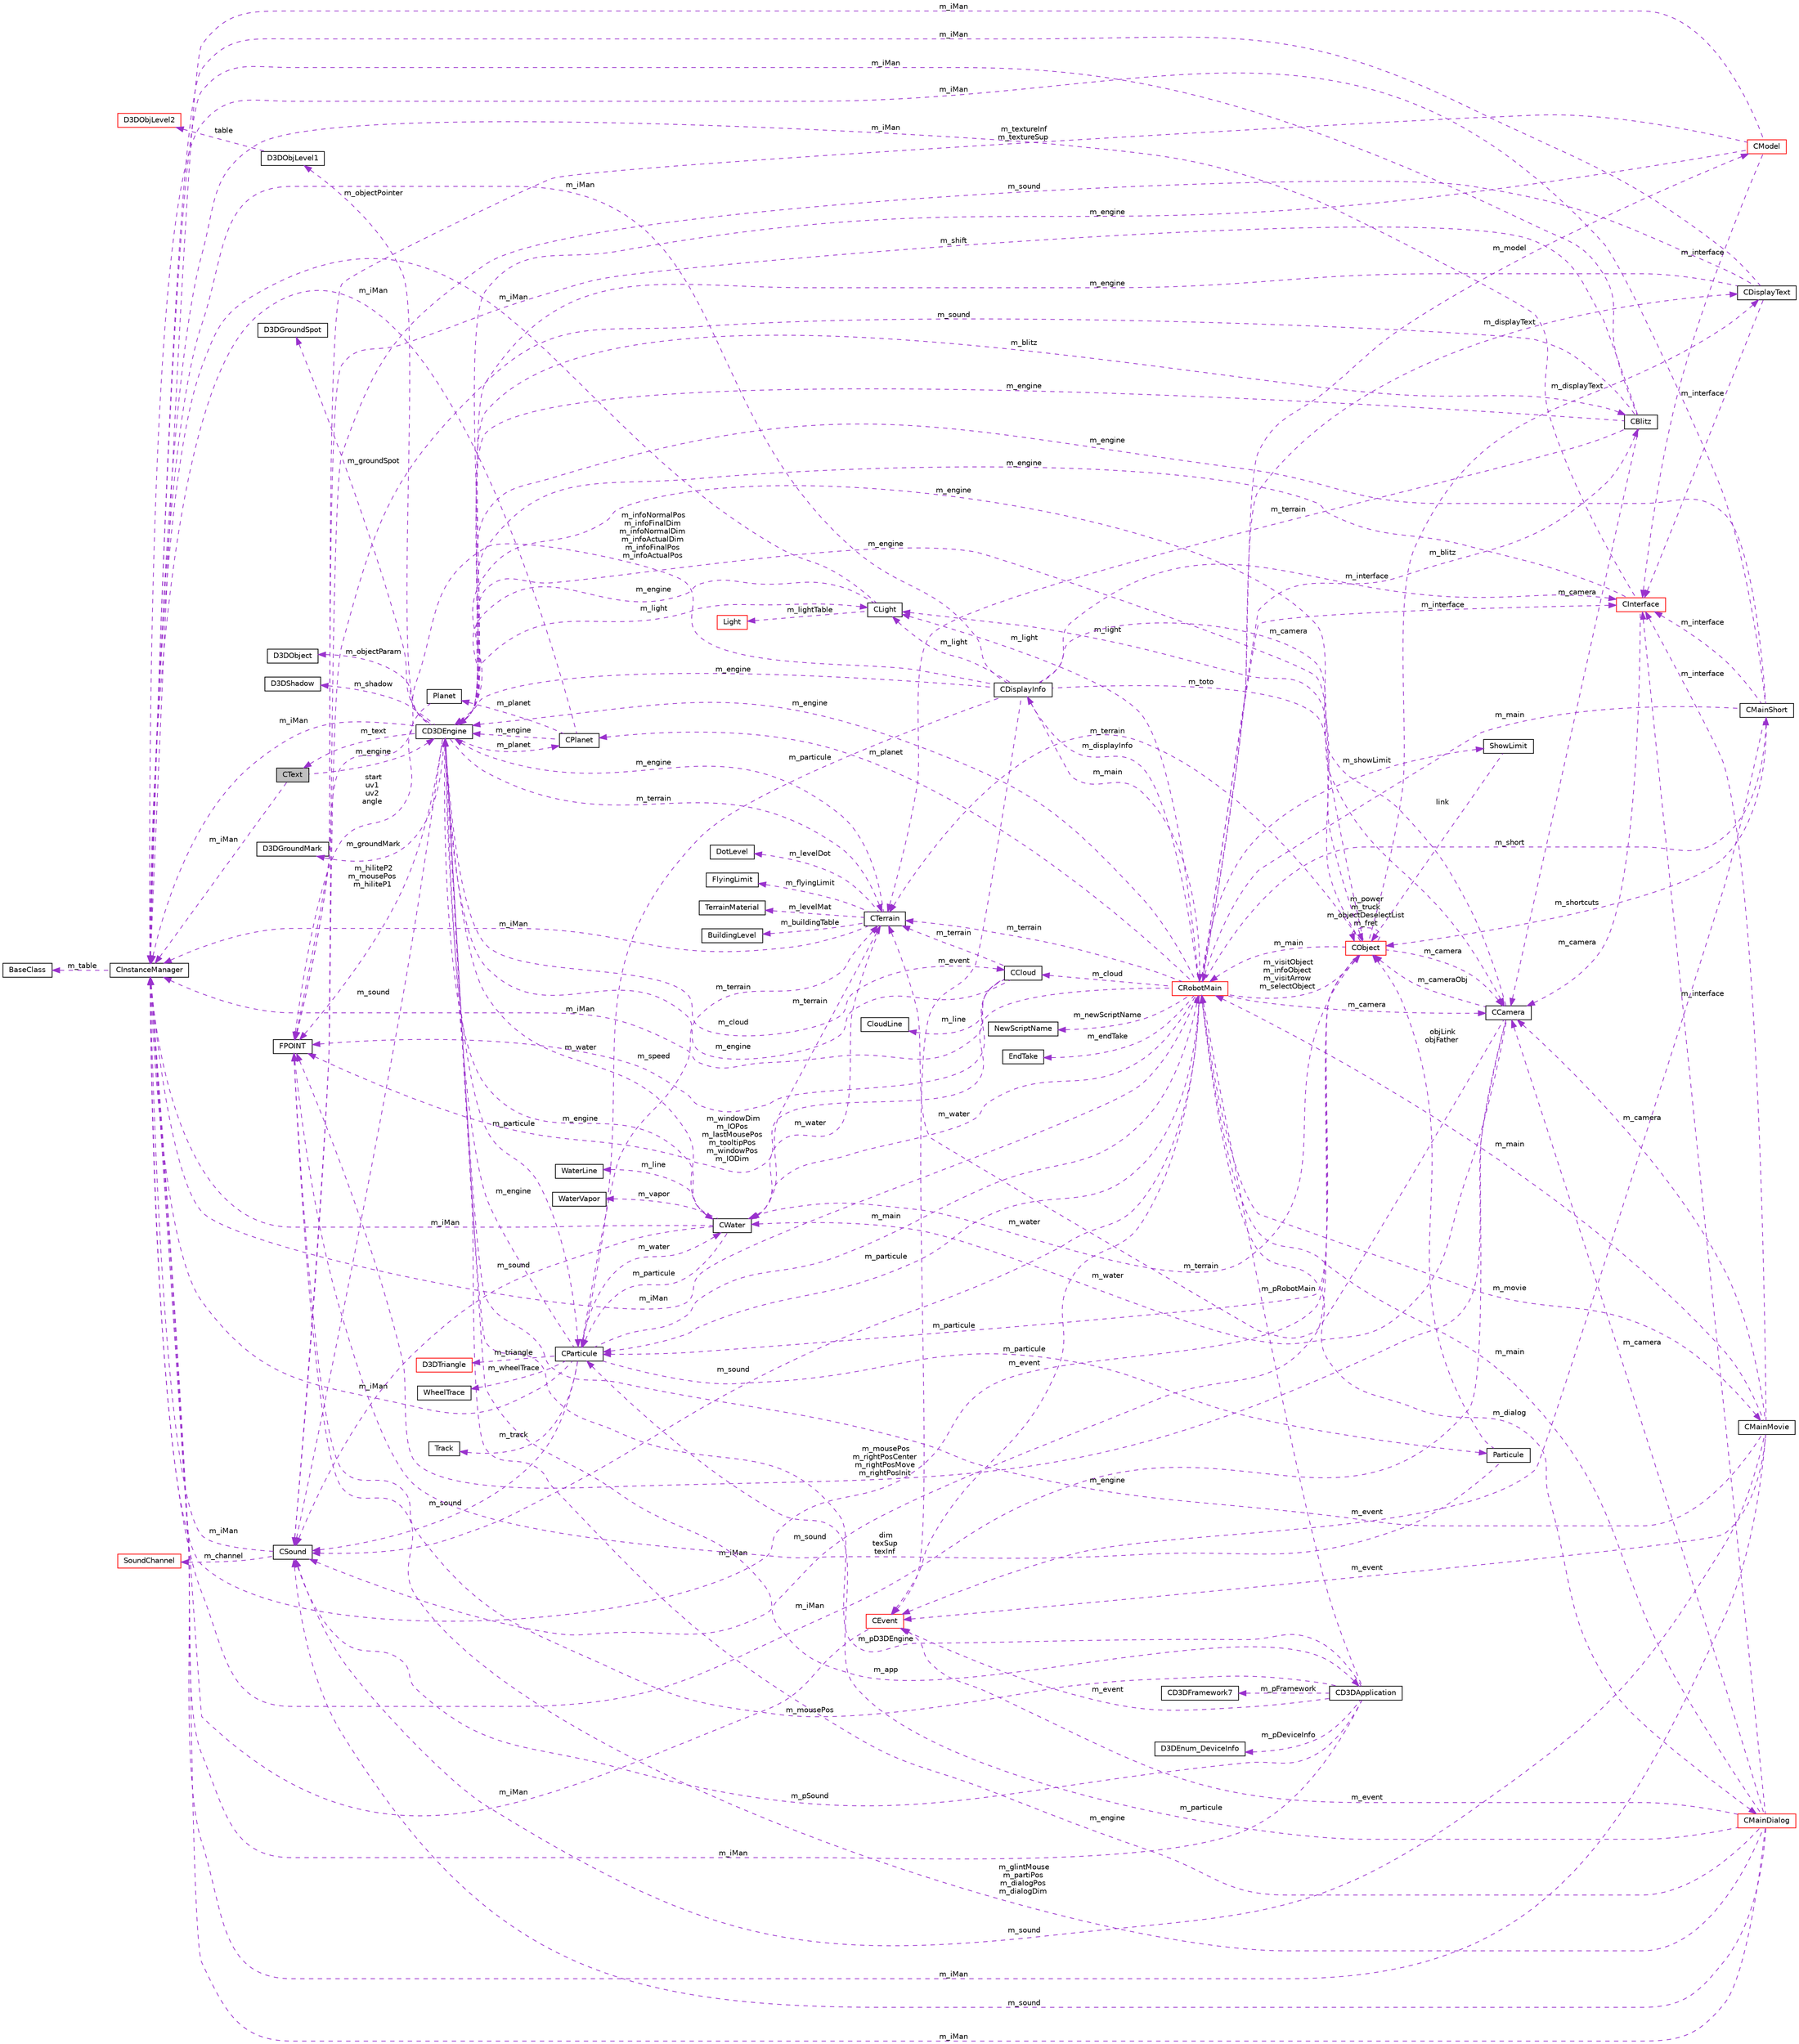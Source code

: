 digraph G
{
  edge [fontname="Helvetica",fontsize="10",labelfontname="Helvetica",labelfontsize="10"];
  node [fontname="Helvetica",fontsize="10",shape=record];
  rankdir="LR";
  Node1 [label="CText",height=0.2,width=0.4,color="black", fillcolor="grey75", style="filled" fontcolor="black"];
  Node2 -> Node1 [dir="back",color="darkorchid3",fontsize="10",style="dashed",label=" m_iMan" ,fontname="Helvetica"];
  Node2 [label="CInstanceManager",height=0.2,width=0.4,color="black", fillcolor="white", style="filled",URL="$class_c_instance_manager.html"];
  Node3 -> Node2 [dir="back",color="darkorchid3",fontsize="10",style="dashed",label=" m_table" ,fontname="Helvetica"];
  Node3 [label="BaseClass",height=0.2,width=0.4,color="black", fillcolor="white", style="filled",URL="$struct_base_class.html"];
  Node4 -> Node1 [dir="back",color="darkorchid3",fontsize="10",style="dashed",label=" m_engine" ,fontname="Helvetica"];
  Node4 [label="CD3DEngine",height=0.2,width=0.4,color="black", fillcolor="white", style="filled",URL="$class_c_d3_d_engine.html"];
  Node5 -> Node4 [dir="back",color="darkorchid3",fontsize="10",style="dashed",label=" m_groundMark" ,fontname="Helvetica"];
  Node5 [label="D3DGroundMark",height=0.2,width=0.4,color="black", fillcolor="white", style="filled",URL="$struct_d3_d_ground_mark.html"];
  Node6 -> Node4 [dir="back",color="darkorchid3",fontsize="10",style="dashed",label=" m_particule" ,fontname="Helvetica"];
  Node6 [label="CParticule",height=0.2,width=0.4,color="black", fillcolor="white", style="filled",URL="$class_c_particule.html"];
  Node7 -> Node6 [dir="back",color="darkorchid3",fontsize="10",style="dashed",label=" m_water" ,fontname="Helvetica"];
  Node7 [label="CWater",height=0.2,width=0.4,color="black", fillcolor="white", style="filled",URL="$class_c_water.html"];
  Node6 -> Node7 [dir="back",color="darkorchid3",fontsize="10",style="dashed",label=" m_particule" ,fontname="Helvetica"];
  Node2 -> Node7 [dir="back",color="darkorchid3",fontsize="10",style="dashed",label=" m_iMan" ,fontname="Helvetica"];
  Node8 -> Node7 [dir="back",color="darkorchid3",fontsize="10",style="dashed",label=" m_terrain" ,fontname="Helvetica"];
  Node8 [label="CTerrain",height=0.2,width=0.4,color="black", fillcolor="white", style="filled",URL="$class_c_terrain.html"];
  Node9 -> Node8 [dir="back",color="darkorchid3",fontsize="10",style="dashed",label=" m_levelMat" ,fontname="Helvetica"];
  Node9 [label="TerrainMaterial",height=0.2,width=0.4,color="black", fillcolor="white", style="filled",URL="$struct_terrain_material.html"];
  Node7 -> Node8 [dir="back",color="darkorchid3",fontsize="10",style="dashed",label=" m_water" ,fontname="Helvetica"];
  Node10 -> Node8 [dir="back",color="darkorchid3",fontsize="10",style="dashed",label=" m_buildingTable" ,fontname="Helvetica"];
  Node10 [label="BuildingLevel",height=0.2,width=0.4,color="black", fillcolor="white", style="filled",URL="$struct_building_level.html"];
  Node2 -> Node8 [dir="back",color="darkorchid3",fontsize="10",style="dashed",label=" m_iMan" ,fontname="Helvetica"];
  Node11 -> Node8 [dir="back",color="darkorchid3",fontsize="10",style="dashed",label=" m_levelDot" ,fontname="Helvetica"];
  Node11 [label="DotLevel",height=0.2,width=0.4,color="black", fillcolor="white", style="filled",URL="$struct_dot_level.html"];
  Node4 -> Node8 [dir="back",color="darkorchid3",fontsize="10",style="dashed",label=" m_engine" ,fontname="Helvetica"];
  Node12 -> Node8 [dir="back",color="darkorchid3",fontsize="10",style="dashed",label=" m_flyingLimit" ,fontname="Helvetica"];
  Node12 [label="FlyingLimit",height=0.2,width=0.4,color="black", fillcolor="white", style="filled",URL="$struct_flying_limit.html"];
  Node13 -> Node7 [dir="back",color="darkorchid3",fontsize="10",style="dashed",label=" m_line" ,fontname="Helvetica"];
  Node13 [label="WaterLine",height=0.2,width=0.4,color="black", fillcolor="white", style="filled",URL="$struct_water_line.html"];
  Node14 -> Node7 [dir="back",color="darkorchid3",fontsize="10",style="dashed",label=" m_sound" ,fontname="Helvetica"];
  Node14 [label="CSound",height=0.2,width=0.4,color="black", fillcolor="white", style="filled",URL="$class_c_sound.html"];
  Node2 -> Node14 [dir="back",color="darkorchid3",fontsize="10",style="dashed",label=" m_iMan" ,fontname="Helvetica"];
  Node15 -> Node14 [dir="back",color="darkorchid3",fontsize="10",style="dashed",label=" m_channel" ,fontname="Helvetica"];
  Node15 [label="SoundChannel",height=0.2,width=0.4,color="red", fillcolor="white", style="filled",URL="$struct_sound_channel.html"];
  Node16 -> Node7 [dir="back",color="darkorchid3",fontsize="10",style="dashed",label=" m_vapor" ,fontname="Helvetica"];
  Node16 [label="WaterVapor",height=0.2,width=0.4,color="black", fillcolor="white", style="filled",URL="$struct_water_vapor.html"];
  Node4 -> Node7 [dir="back",color="darkorchid3",fontsize="10",style="dashed",label=" m_engine" ,fontname="Helvetica"];
  Node17 -> Node6 [dir="back",color="darkorchid3",fontsize="10",style="dashed",label=" m_main" ,fontname="Helvetica"];
  Node17 [label="CRobotMain",height=0.2,width=0.4,color="red", fillcolor="white", style="filled",URL="$class_c_robot_main.html"];
  Node6 -> Node17 [dir="back",color="darkorchid3",fontsize="10",style="dashed",label=" m_particule" ,fontname="Helvetica"];
  Node7 -> Node17 [dir="back",color="darkorchid3",fontsize="10",style="dashed",label=" m_water" ,fontname="Helvetica"];
  Node18 -> Node17 [dir="back",color="darkorchid3",fontsize="10",style="dashed",label=" m_showLimit" ,fontname="Helvetica"];
  Node18 [label="ShowLimit",height=0.2,width=0.4,color="black", fillcolor="white", style="filled",URL="$struct_show_limit.html"];
  Node19 -> Node18 [dir="back",color="darkorchid3",fontsize="10",style="dashed",label=" link" ,fontname="Helvetica"];
  Node19 [label="CObject",height=0.2,width=0.4,color="red", fillcolor="white", style="filled",URL="$class_c_object.html"];
  Node6 -> Node19 [dir="back",color="darkorchid3",fontsize="10",style="dashed",label=" m_particule" ,fontname="Helvetica"];
  Node7 -> Node19 [dir="back",color="darkorchid3",fontsize="10",style="dashed",label=" m_water" ,fontname="Helvetica"];
  Node20 -> Node19 [dir="back",color="darkorchid3",fontsize="10",style="dashed",label=" m_light" ,fontname="Helvetica"];
  Node20 [label="CLight",height=0.2,width=0.4,color="black", fillcolor="white", style="filled",URL="$class_c_light.html"];
  Node21 -> Node20 [dir="back",color="darkorchid3",fontsize="10",style="dashed",label=" m_lightTable" ,fontname="Helvetica"];
  Node21 [label="Light",height=0.2,width=0.4,color="red", fillcolor="white", style="filled",URL="$struct_light.html"];
  Node2 -> Node20 [dir="back",color="darkorchid3",fontsize="10",style="dashed",label=" m_iMan" ,fontname="Helvetica"];
  Node4 -> Node20 [dir="back",color="darkorchid3",fontsize="10",style="dashed",label=" m_engine" ,fontname="Helvetica"];
  Node22 -> Node19 [dir="back",color="darkorchid3",fontsize="10",style="dashed",label=" m_camera" ,fontname="Helvetica"];
  Node22 [label="CCamera",height=0.2,width=0.4,color="black", fillcolor="white", style="filled",URL="$class_c_camera.html"];
  Node7 -> Node22 [dir="back",color="darkorchid3",fontsize="10",style="dashed",label=" m_water" ,fontname="Helvetica"];
  Node2 -> Node22 [dir="back",color="darkorchid3",fontsize="10",style="dashed",label=" m_iMan" ,fontname="Helvetica"];
  Node8 -> Node22 [dir="back",color="darkorchid3",fontsize="10",style="dashed",label=" m_terrain" ,fontname="Helvetica"];
  Node23 -> Node22 [dir="back",color="darkorchid3",fontsize="10",style="dashed",label=" m_mousePos\nm_rightPosCenter\nm_rightPosMove\nm_rightPosInit" ,fontname="Helvetica"];
  Node23 [label="FPOINT",height=0.2,width=0.4,color="black", fillcolor="white", style="filled",URL="$struct_f_p_o_i_n_t.html"];
  Node19 -> Node22 [dir="back",color="darkorchid3",fontsize="10",style="dashed",label=" m_cameraObj" ,fontname="Helvetica"];
  Node4 -> Node22 [dir="back",color="darkorchid3",fontsize="10",style="dashed",label=" m_engine" ,fontname="Helvetica"];
  Node24 -> Node19 [dir="back",color="darkorchid3",fontsize="10",style="dashed",label=" m_displayText" ,fontname="Helvetica"];
  Node24 [label="CDisplayText",height=0.2,width=0.4,color="black", fillcolor="white", style="filled",URL="$class_c_display_text.html"];
  Node25 -> Node24 [dir="back",color="darkorchid3",fontsize="10",style="dashed",label=" m_interface" ,fontname="Helvetica"];
  Node25 [label="CInterface",height=0.2,width=0.4,color="red", fillcolor="white", style="filled",URL="$class_c_interface.html"];
  Node22 -> Node25 [dir="back",color="darkorchid3",fontsize="10",style="dashed",label=" m_camera" ,fontname="Helvetica"];
  Node2 -> Node25 [dir="back",color="darkorchid3",fontsize="10",style="dashed",label=" m_iMan" ,fontname="Helvetica"];
  Node4 -> Node25 [dir="back",color="darkorchid3",fontsize="10",style="dashed",label=" m_engine" ,fontname="Helvetica"];
  Node2 -> Node24 [dir="back",color="darkorchid3",fontsize="10",style="dashed",label=" m_iMan" ,fontname="Helvetica"];
  Node14 -> Node24 [dir="back",color="darkorchid3",fontsize="10",style="dashed",label=" m_sound" ,fontname="Helvetica"];
  Node4 -> Node24 [dir="back",color="darkorchid3",fontsize="10",style="dashed",label=" m_engine" ,fontname="Helvetica"];
  Node17 -> Node19 [dir="back",color="darkorchid3",fontsize="10",style="dashed",label=" m_main" ,fontname="Helvetica"];
  Node2 -> Node19 [dir="back",color="darkorchid3",fontsize="10",style="dashed",label=" m_iMan" ,fontname="Helvetica"];
  Node8 -> Node19 [dir="back",color="darkorchid3",fontsize="10",style="dashed",label=" m_terrain" ,fontname="Helvetica"];
  Node14 -> Node19 [dir="back",color="darkorchid3",fontsize="10",style="dashed",label=" m_sound" ,fontname="Helvetica"];
  Node19 -> Node19 [dir="back",color="darkorchid3",fontsize="10",style="dashed",label=" m_power\nm_truck\nm_objectDeselectList\nm_fret" ,fontname="Helvetica"];
  Node4 -> Node19 [dir="back",color="darkorchid3",fontsize="10",style="dashed",label=" m_engine" ,fontname="Helvetica"];
  Node20 -> Node17 [dir="back",color="darkorchid3",fontsize="10",style="dashed",label=" m_light" ,fontname="Helvetica"];
  Node26 -> Node17 [dir="back",color="darkorchid3",fontsize="10",style="dashed",label=" m_blitz" ,fontname="Helvetica"];
  Node26 [label="CBlitz",height=0.2,width=0.4,color="black", fillcolor="white", style="filled",URL="$class_c_blitz.html"];
  Node22 -> Node26 [dir="back",color="darkorchid3",fontsize="10",style="dashed",label=" m_camera" ,fontname="Helvetica"];
  Node2 -> Node26 [dir="back",color="darkorchid3",fontsize="10",style="dashed",label=" m_iMan" ,fontname="Helvetica"];
  Node8 -> Node26 [dir="back",color="darkorchid3",fontsize="10",style="dashed",label=" m_terrain" ,fontname="Helvetica"];
  Node23 -> Node26 [dir="back",color="darkorchid3",fontsize="10",style="dashed",label=" m_shift" ,fontname="Helvetica"];
  Node14 -> Node26 [dir="back",color="darkorchid3",fontsize="10",style="dashed",label=" m_sound" ,fontname="Helvetica"];
  Node4 -> Node26 [dir="back",color="darkorchid3",fontsize="10",style="dashed",label=" m_engine" ,fontname="Helvetica"];
  Node27 -> Node17 [dir="back",color="darkorchid3",fontsize="10",style="dashed",label=" m_cloud" ,fontname="Helvetica"];
  Node27 [label="CCloud",height=0.2,width=0.4,color="black", fillcolor="white", style="filled",URL="$class_c_cloud.html"];
  Node28 -> Node27 [dir="back",color="darkorchid3",fontsize="10",style="dashed",label=" m_line" ,fontname="Helvetica"];
  Node28 [label="CloudLine",height=0.2,width=0.4,color="black", fillcolor="white", style="filled",URL="$struct_cloud_line.html"];
  Node2 -> Node27 [dir="back",color="darkorchid3",fontsize="10",style="dashed",label=" m_iMan" ,fontname="Helvetica"];
  Node8 -> Node27 [dir="back",color="darkorchid3",fontsize="10",style="dashed",label=" m_terrain" ,fontname="Helvetica"];
  Node23 -> Node27 [dir="back",color="darkorchid3",fontsize="10",style="dashed",label=" m_speed" ,fontname="Helvetica"];
  Node4 -> Node27 [dir="back",color="darkorchid3",fontsize="10",style="dashed",label=" m_engine" ,fontname="Helvetica"];
  Node29 -> Node17 [dir="back",color="darkorchid3",fontsize="10",style="dashed",label=" m_dialog" ,fontname="Helvetica"];
  Node29 [label="CMainDialog",height=0.2,width=0.4,color="red", fillcolor="white", style="filled",URL="$class_c_main_dialog.html"];
  Node6 -> Node29 [dir="back",color="darkorchid3",fontsize="10",style="dashed",label=" m_particule" ,fontname="Helvetica"];
  Node22 -> Node29 [dir="back",color="darkorchid3",fontsize="10",style="dashed",label=" m_camera" ,fontname="Helvetica"];
  Node25 -> Node29 [dir="back",color="darkorchid3",fontsize="10",style="dashed",label=" m_interface" ,fontname="Helvetica"];
  Node17 -> Node29 [dir="back",color="darkorchid3",fontsize="10",style="dashed",label=" m_main" ,fontname="Helvetica"];
  Node2 -> Node29 [dir="back",color="darkorchid3",fontsize="10",style="dashed",label=" m_iMan" ,fontname="Helvetica"];
  Node30 -> Node29 [dir="back",color="darkorchid3",fontsize="10",style="dashed",label=" m_event" ,fontname="Helvetica"];
  Node30 [label="CEvent",height=0.2,width=0.4,color="red", fillcolor="white", style="filled",URL="$class_c_event.html"];
  Node2 -> Node30 [dir="back",color="darkorchid3",fontsize="10",style="dashed",label=" m_iMan" ,fontname="Helvetica"];
  Node23 -> Node29 [dir="back",color="darkorchid3",fontsize="10",style="dashed",label=" m_glintMouse\nm_partiPos\nm_dialogPos\nm_dialogDim" ,fontname="Helvetica"];
  Node14 -> Node29 [dir="back",color="darkorchid3",fontsize="10",style="dashed",label=" m_sound" ,fontname="Helvetica"];
  Node4 -> Node29 [dir="back",color="darkorchid3",fontsize="10",style="dashed",label=" m_engine" ,fontname="Helvetica"];
  Node22 -> Node17 [dir="back",color="darkorchid3",fontsize="10",style="dashed",label=" m_camera" ,fontname="Helvetica"];
  Node31 -> Node17 [dir="back",color="darkorchid3",fontsize="10",style="dashed",label=" m_movie" ,fontname="Helvetica"];
  Node31 [label="CMainMovie",height=0.2,width=0.4,color="black", fillcolor="white", style="filled",URL="$class_c_main_movie.html"];
  Node22 -> Node31 [dir="back",color="darkorchid3",fontsize="10",style="dashed",label=" m_camera" ,fontname="Helvetica"];
  Node17 -> Node31 [dir="back",color="darkorchid3",fontsize="10",style="dashed",label=" m_main" ,fontname="Helvetica"];
  Node25 -> Node31 [dir="back",color="darkorchid3",fontsize="10",style="dashed",label=" m_interface" ,fontname="Helvetica"];
  Node2 -> Node31 [dir="back",color="darkorchid3",fontsize="10",style="dashed",label=" m_iMan" ,fontname="Helvetica"];
  Node30 -> Node31 [dir="back",color="darkorchid3",fontsize="10",style="dashed",label=" m_event" ,fontname="Helvetica"];
  Node14 -> Node31 [dir="back",color="darkorchid3",fontsize="10",style="dashed",label=" m_sound" ,fontname="Helvetica"];
  Node4 -> Node31 [dir="back",color="darkorchid3",fontsize="10",style="dashed",label=" m_engine" ,fontname="Helvetica"];
  Node24 -> Node17 [dir="back",color="darkorchid3",fontsize="10",style="dashed",label=" m_displayText" ,fontname="Helvetica"];
  Node25 -> Node17 [dir="back",color="darkorchid3",fontsize="10",style="dashed",label=" m_interface" ,fontname="Helvetica"];
  Node32 -> Node17 [dir="back",color="darkorchid3",fontsize="10",style="dashed",label=" m_model" ,fontname="Helvetica"];
  Node32 [label="CModel",height=0.2,width=0.4,color="red", fillcolor="white", style="filled",URL="$class_c_model.html"];
  Node25 -> Node32 [dir="back",color="darkorchid3",fontsize="10",style="dashed",label=" m_interface" ,fontname="Helvetica"];
  Node2 -> Node32 [dir="back",color="darkorchid3",fontsize="10",style="dashed",label=" m_iMan" ,fontname="Helvetica"];
  Node23 -> Node32 [dir="back",color="darkorchid3",fontsize="10",style="dashed",label=" m_textureInf\nm_textureSup" ,fontname="Helvetica"];
  Node4 -> Node32 [dir="back",color="darkorchid3",fontsize="10",style="dashed",label=" m_engine" ,fontname="Helvetica"];
  Node2 -> Node17 [dir="back",color="darkorchid3",fontsize="10",style="dashed",label=" m_iMan" ,fontname="Helvetica"];
  Node33 -> Node17 [dir="back",color="darkorchid3",fontsize="10",style="dashed",label=" m_newScriptName" ,fontname="Helvetica"];
  Node33 [label="NewScriptName",height=0.2,width=0.4,color="black", fillcolor="white", style="filled",URL="$struct_new_script_name.html"];
  Node30 -> Node17 [dir="back",color="darkorchid3",fontsize="10",style="dashed",label=" m_event" ,fontname="Helvetica"];
  Node8 -> Node17 [dir="back",color="darkorchid3",fontsize="10",style="dashed",label=" m_terrain" ,fontname="Helvetica"];
  Node23 -> Node17 [dir="back",color="darkorchid3",fontsize="10",style="dashed",label=" m_windowDim\nm_IOPos\nm_lastMousePos\nm_tooltipPos\nm_windowPos\nm_IODim" ,fontname="Helvetica"];
  Node34 -> Node17 [dir="back",color="darkorchid3",fontsize="10",style="dashed",label=" m_short" ,fontname="Helvetica"];
  Node34 [label="CMainShort",height=0.2,width=0.4,color="black", fillcolor="white", style="filled",URL="$class_c_main_short.html"];
  Node17 -> Node34 [dir="back",color="darkorchid3",fontsize="10",style="dashed",label=" m_main" ,fontname="Helvetica"];
  Node25 -> Node34 [dir="back",color="darkorchid3",fontsize="10",style="dashed",label=" m_interface" ,fontname="Helvetica"];
  Node2 -> Node34 [dir="back",color="darkorchid3",fontsize="10",style="dashed",label=" m_iMan" ,fontname="Helvetica"];
  Node30 -> Node34 [dir="back",color="darkorchid3",fontsize="10",style="dashed",label=" m_event" ,fontname="Helvetica"];
  Node19 -> Node34 [dir="back",color="darkorchid3",fontsize="10",style="dashed",label=" m_shortcuts" ,fontname="Helvetica"];
  Node4 -> Node34 [dir="back",color="darkorchid3",fontsize="10",style="dashed",label=" m_engine" ,fontname="Helvetica"];
  Node14 -> Node17 [dir="back",color="darkorchid3",fontsize="10",style="dashed",label=" m_sound" ,fontname="Helvetica"];
  Node35 -> Node17 [dir="back",color="darkorchid3",fontsize="10",style="dashed",label=" m_planet" ,fontname="Helvetica"];
  Node35 [label="CPlanet",height=0.2,width=0.4,color="black", fillcolor="white", style="filled",URL="$class_c_planet.html"];
  Node36 -> Node35 [dir="back",color="darkorchid3",fontsize="10",style="dashed",label=" m_planet" ,fontname="Helvetica"];
  Node36 [label="Planet",height=0.2,width=0.4,color="black", fillcolor="white", style="filled",URL="$struct_planet.html"];
  Node23 -> Node36 [dir="back",color="darkorchid3",fontsize="10",style="dashed",label=" start\nuv1\nuv2\nangle" ,fontname="Helvetica"];
  Node2 -> Node35 [dir="back",color="darkorchid3",fontsize="10",style="dashed",label=" m_iMan" ,fontname="Helvetica"];
  Node4 -> Node35 [dir="back",color="darkorchid3",fontsize="10",style="dashed",label=" m_engine" ,fontname="Helvetica"];
  Node19 -> Node17 [dir="back",color="darkorchid3",fontsize="10",style="dashed",label=" m_visitObject\nm_infoObject\nm_visitArrow\nm_selectObject" ,fontname="Helvetica"];
  Node4 -> Node17 [dir="back",color="darkorchid3",fontsize="10",style="dashed",label=" m_engine" ,fontname="Helvetica"];
  Node37 -> Node17 [dir="back",color="darkorchid3",fontsize="10",style="dashed",label=" m_endTake" ,fontname="Helvetica"];
  Node37 [label="EndTake",height=0.2,width=0.4,color="black", fillcolor="white", style="filled",URL="$struct_end_take.html"];
  Node38 -> Node17 [dir="back",color="darkorchid3",fontsize="10",style="dashed",label=" m_displayInfo" ,fontname="Helvetica"];
  Node38 [label="CDisplayInfo",height=0.2,width=0.4,color="black", fillcolor="white", style="filled",URL="$class_c_display_info.html"];
  Node6 -> Node38 [dir="back",color="darkorchid3",fontsize="10",style="dashed",label=" m_particule" ,fontname="Helvetica"];
  Node20 -> Node38 [dir="back",color="darkorchid3",fontsize="10",style="dashed",label=" m_light" ,fontname="Helvetica"];
  Node22 -> Node38 [dir="back",color="darkorchid3",fontsize="10",style="dashed",label=" m_camera" ,fontname="Helvetica"];
  Node25 -> Node38 [dir="back",color="darkorchid3",fontsize="10",style="dashed",label=" m_interface" ,fontname="Helvetica"];
  Node17 -> Node38 [dir="back",color="darkorchid3",fontsize="10",style="dashed",label=" m_main" ,fontname="Helvetica"];
  Node2 -> Node38 [dir="back",color="darkorchid3",fontsize="10",style="dashed",label=" m_iMan" ,fontname="Helvetica"];
  Node30 -> Node38 [dir="back",color="darkorchid3",fontsize="10",style="dashed",label=" m_event" ,fontname="Helvetica"];
  Node23 -> Node38 [dir="back",color="darkorchid3",fontsize="10",style="dashed",label=" m_infoNormalPos\nm_infoFinalDim\nm_infoNormalDim\nm_infoActualDim\nm_infoFinalPos\nm_infoActualPos" ,fontname="Helvetica"];
  Node19 -> Node38 [dir="back",color="darkorchid3",fontsize="10",style="dashed",label=" m_toto" ,fontname="Helvetica"];
  Node4 -> Node38 [dir="back",color="darkorchid3",fontsize="10",style="dashed",label=" m_engine" ,fontname="Helvetica"];
  Node2 -> Node6 [dir="back",color="darkorchid3",fontsize="10",style="dashed",label=" m_iMan" ,fontname="Helvetica"];
  Node39 -> Node6 [dir="back",color="darkorchid3",fontsize="10",style="dashed",label=" m_track" ,fontname="Helvetica"];
  Node39 [label="Track",height=0.2,width=0.4,color="black", fillcolor="white", style="filled",URL="$struct_track.html"];
  Node40 -> Node6 [dir="back",color="darkorchid3",fontsize="10",style="dashed",label=" m_particule" ,fontname="Helvetica"];
  Node40 [label="Particule",height=0.2,width=0.4,color="black", fillcolor="white", style="filled",URL="$struct_particule.html"];
  Node23 -> Node40 [dir="back",color="darkorchid3",fontsize="10",style="dashed",label=" dim\ntexSup\ntexInf" ,fontname="Helvetica"];
  Node19 -> Node40 [dir="back",color="darkorchid3",fontsize="10",style="dashed",label=" objLink\nobjFather" ,fontname="Helvetica"];
  Node8 -> Node6 [dir="back",color="darkorchid3",fontsize="10",style="dashed",label=" m_terrain" ,fontname="Helvetica"];
  Node14 -> Node6 [dir="back",color="darkorchid3",fontsize="10",style="dashed",label=" m_sound" ,fontname="Helvetica"];
  Node41 -> Node6 [dir="back",color="darkorchid3",fontsize="10",style="dashed",label=" m_triangle" ,fontname="Helvetica"];
  Node41 [label="D3DTriangle",height=0.2,width=0.4,color="red", fillcolor="white", style="filled",URL="$struct_d3_d_triangle.html"];
  Node4 -> Node6 [dir="back",color="darkorchid3",fontsize="10",style="dashed",label=" m_engine" ,fontname="Helvetica"];
  Node42 -> Node6 [dir="back",color="darkorchid3",fontsize="10",style="dashed",label=" m_wheelTrace" ,fontname="Helvetica"];
  Node42 [label="WheelTrace",height=0.2,width=0.4,color="black", fillcolor="white", style="filled",URL="$struct_wheel_trace.html"];
  Node7 -> Node4 [dir="back",color="darkorchid3",fontsize="10",style="dashed",label=" m_water" ,fontname="Helvetica"];
  Node26 -> Node4 [dir="back",color="darkorchid3",fontsize="10",style="dashed",label=" m_blitz" ,fontname="Helvetica"];
  Node20 -> Node4 [dir="back",color="darkorchid3",fontsize="10",style="dashed",label=" m_light" ,fontname="Helvetica"];
  Node43 -> Node4 [dir="back",color="darkorchid3",fontsize="10",style="dashed",label=" m_objectPointer" ,fontname="Helvetica"];
  Node43 [label="D3DObjLevel1",height=0.2,width=0.4,color="black", fillcolor="white", style="filled",URL="$struct_d3_d_obj_level1.html"];
  Node44 -> Node43 [dir="back",color="darkorchid3",fontsize="10",style="dashed",label=" table" ,fontname="Helvetica"];
  Node44 [label="D3DObjLevel2",height=0.2,width=0.4,color="red", fillcolor="white", style="filled",URL="$struct_d3_d_obj_level2.html"];
  Node27 -> Node4 [dir="back",color="darkorchid3",fontsize="10",style="dashed",label=" m_cloud" ,fontname="Helvetica"];
  Node45 -> Node4 [dir="back",color="darkorchid3",fontsize="10",style="dashed",label=" m_groundSpot" ,fontname="Helvetica"];
  Node45 [label="D3DGroundSpot",height=0.2,width=0.4,color="black", fillcolor="white", style="filled",URL="$struct_d3_d_ground_spot.html"];
  Node2 -> Node4 [dir="back",color="darkorchid3",fontsize="10",style="dashed",label=" m_iMan" ,fontname="Helvetica"];
  Node8 -> Node4 [dir="back",color="darkorchid3",fontsize="10",style="dashed",label=" m_terrain" ,fontname="Helvetica"];
  Node46 -> Node4 [dir="back",color="darkorchid3",fontsize="10",style="dashed",label=" m_app" ,fontname="Helvetica"];
  Node46 [label="CD3DApplication",height=0.2,width=0.4,color="black", fillcolor="white", style="filled",URL="$class_c_d3_d_application.html"];
  Node47 -> Node46 [dir="back",color="darkorchid3",fontsize="10",style="dashed",label=" m_pFramework" ,fontname="Helvetica"];
  Node47 [label="CD3DFramework7",height=0.2,width=0.4,color="black", fillcolor="white", style="filled",URL="$class_c_d3_d_framework7.html"];
  Node17 -> Node46 [dir="back",color="darkorchid3",fontsize="10",style="dashed",label=" m_pRobotMain" ,fontname="Helvetica"];
  Node2 -> Node46 [dir="back",color="darkorchid3",fontsize="10",style="dashed",label=" m_iMan" ,fontname="Helvetica"];
  Node30 -> Node46 [dir="back",color="darkorchid3",fontsize="10",style="dashed",label=" m_event" ,fontname="Helvetica"];
  Node23 -> Node46 [dir="back",color="darkorchid3",fontsize="10",style="dashed",label=" m_mousePos" ,fontname="Helvetica"];
  Node14 -> Node46 [dir="back",color="darkorchid3",fontsize="10",style="dashed",label=" m_pSound" ,fontname="Helvetica"];
  Node48 -> Node46 [dir="back",color="darkorchid3",fontsize="10",style="dashed",label=" m_pDeviceInfo" ,fontname="Helvetica"];
  Node48 [label="D3DEnum_DeviceInfo",height=0.2,width=0.4,color="black", fillcolor="white", style="filled",URL="$struct_d3_d_enum___device_info.html"];
  Node4 -> Node46 [dir="back",color="darkorchid3",fontsize="10",style="dashed",label=" m_pD3DEngine" ,fontname="Helvetica"];
  Node23 -> Node4 [dir="back",color="darkorchid3",fontsize="10",style="dashed",label=" m_hiliteP2\nm_mousePos\nm_hiliteP1" ,fontname="Helvetica"];
  Node49 -> Node4 [dir="back",color="darkorchid3",fontsize="10",style="dashed",label=" m_objectParam" ,fontname="Helvetica"];
  Node49 [label="D3DObject",height=0.2,width=0.4,color="black", fillcolor="white", style="filled",URL="$struct_d3_d_object.html"];
  Node14 -> Node4 [dir="back",color="darkorchid3",fontsize="10",style="dashed",label=" m_sound" ,fontname="Helvetica"];
  Node35 -> Node4 [dir="back",color="darkorchid3",fontsize="10",style="dashed",label=" m_planet" ,fontname="Helvetica"];
  Node1 -> Node4 [dir="back",color="darkorchid3",fontsize="10",style="dashed",label=" m_text" ,fontname="Helvetica"];
  Node50 -> Node4 [dir="back",color="darkorchid3",fontsize="10",style="dashed",label=" m_shadow" ,fontname="Helvetica"];
  Node50 [label="D3DShadow",height=0.2,width=0.4,color="black", fillcolor="white", style="filled",URL="$struct_d3_d_shadow.html"];
}
